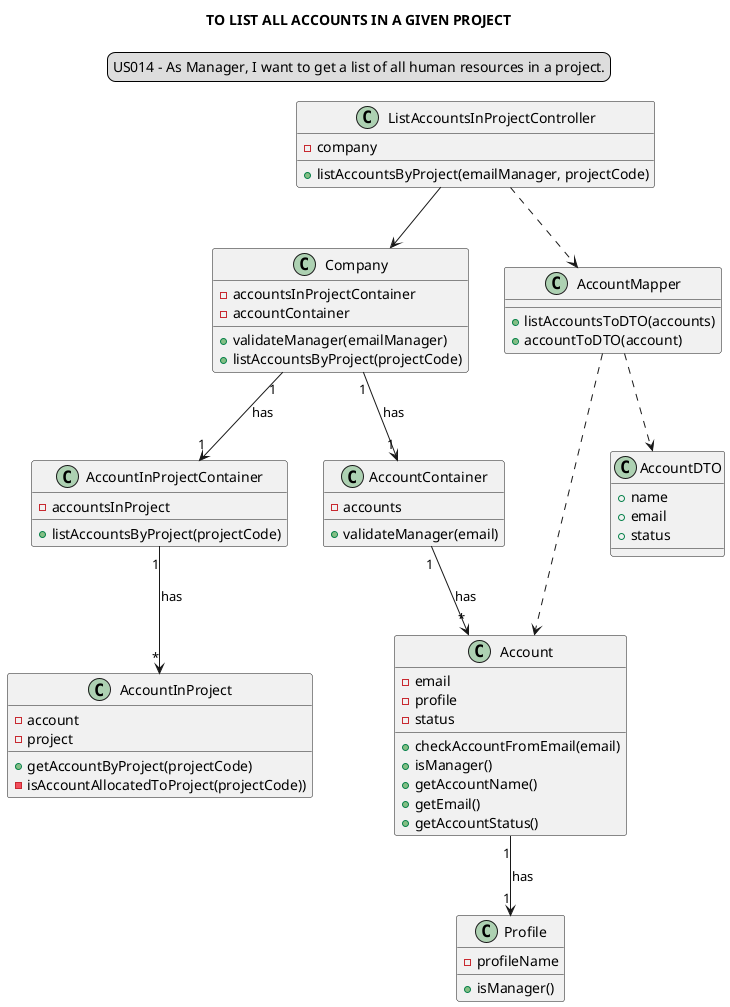 @startuml
skinparam sequenceMessageAlign center
title TO LIST ALL ACCOUNTS IN A GIVEN PROJECT
legend top
US014 - As Manager, I want to get a list of all human resources in a project.
end legend
class "ListAccountsInProjectController" {
-company
+listAccountsByProject(emailManager, projectCode)
}

class "Company"{
-accountsInProjectContainer
-accountContainer
+validateManager(emailManager)
+listAccountsByProject(projectCode)
}

class "AccountInProjectContainer"{
-accountsInProject
+listAccountsByProject(projectCode)
}

class "AccountInProject"{
-account
-project
+getAccountByProject(projectCode)
-isAccountAllocatedToProject(projectCode))
}

class "AccountContainer" {
-accounts
+validateManager(email)
}

class "Account" {
-email
-profile
-status
+checkAccountFromEmail(email)
+isManager()
+getAccountName()
+getEmail()
+getAccountStatus()
}

class "Profile"{
-profileName
+isManager()
}

class "AccountMapper"{
+listAccountsToDTO(accounts)
+accountToDTO(account)
}

class "AccountDTO"{
+name
+email
+status
}

"ListAccountsInProjectController" --> "Company"
"ListAccountsInProjectController" ..> "AccountMapper"
"Company" "1"-->"1" "AccountInProjectContainer": has
"Company" "1" --> "1" "AccountContainer": has
"AccountContainer" "1" --> "*" "Account": has
"Account" "1" --> "1""Profile": has
"AccountMapper" ..> "AccountDTO"
"AccountInProjectContainer" "1" --> "*" "AccountInProject": has
"AccountMapper"..>"Account"
@enduml